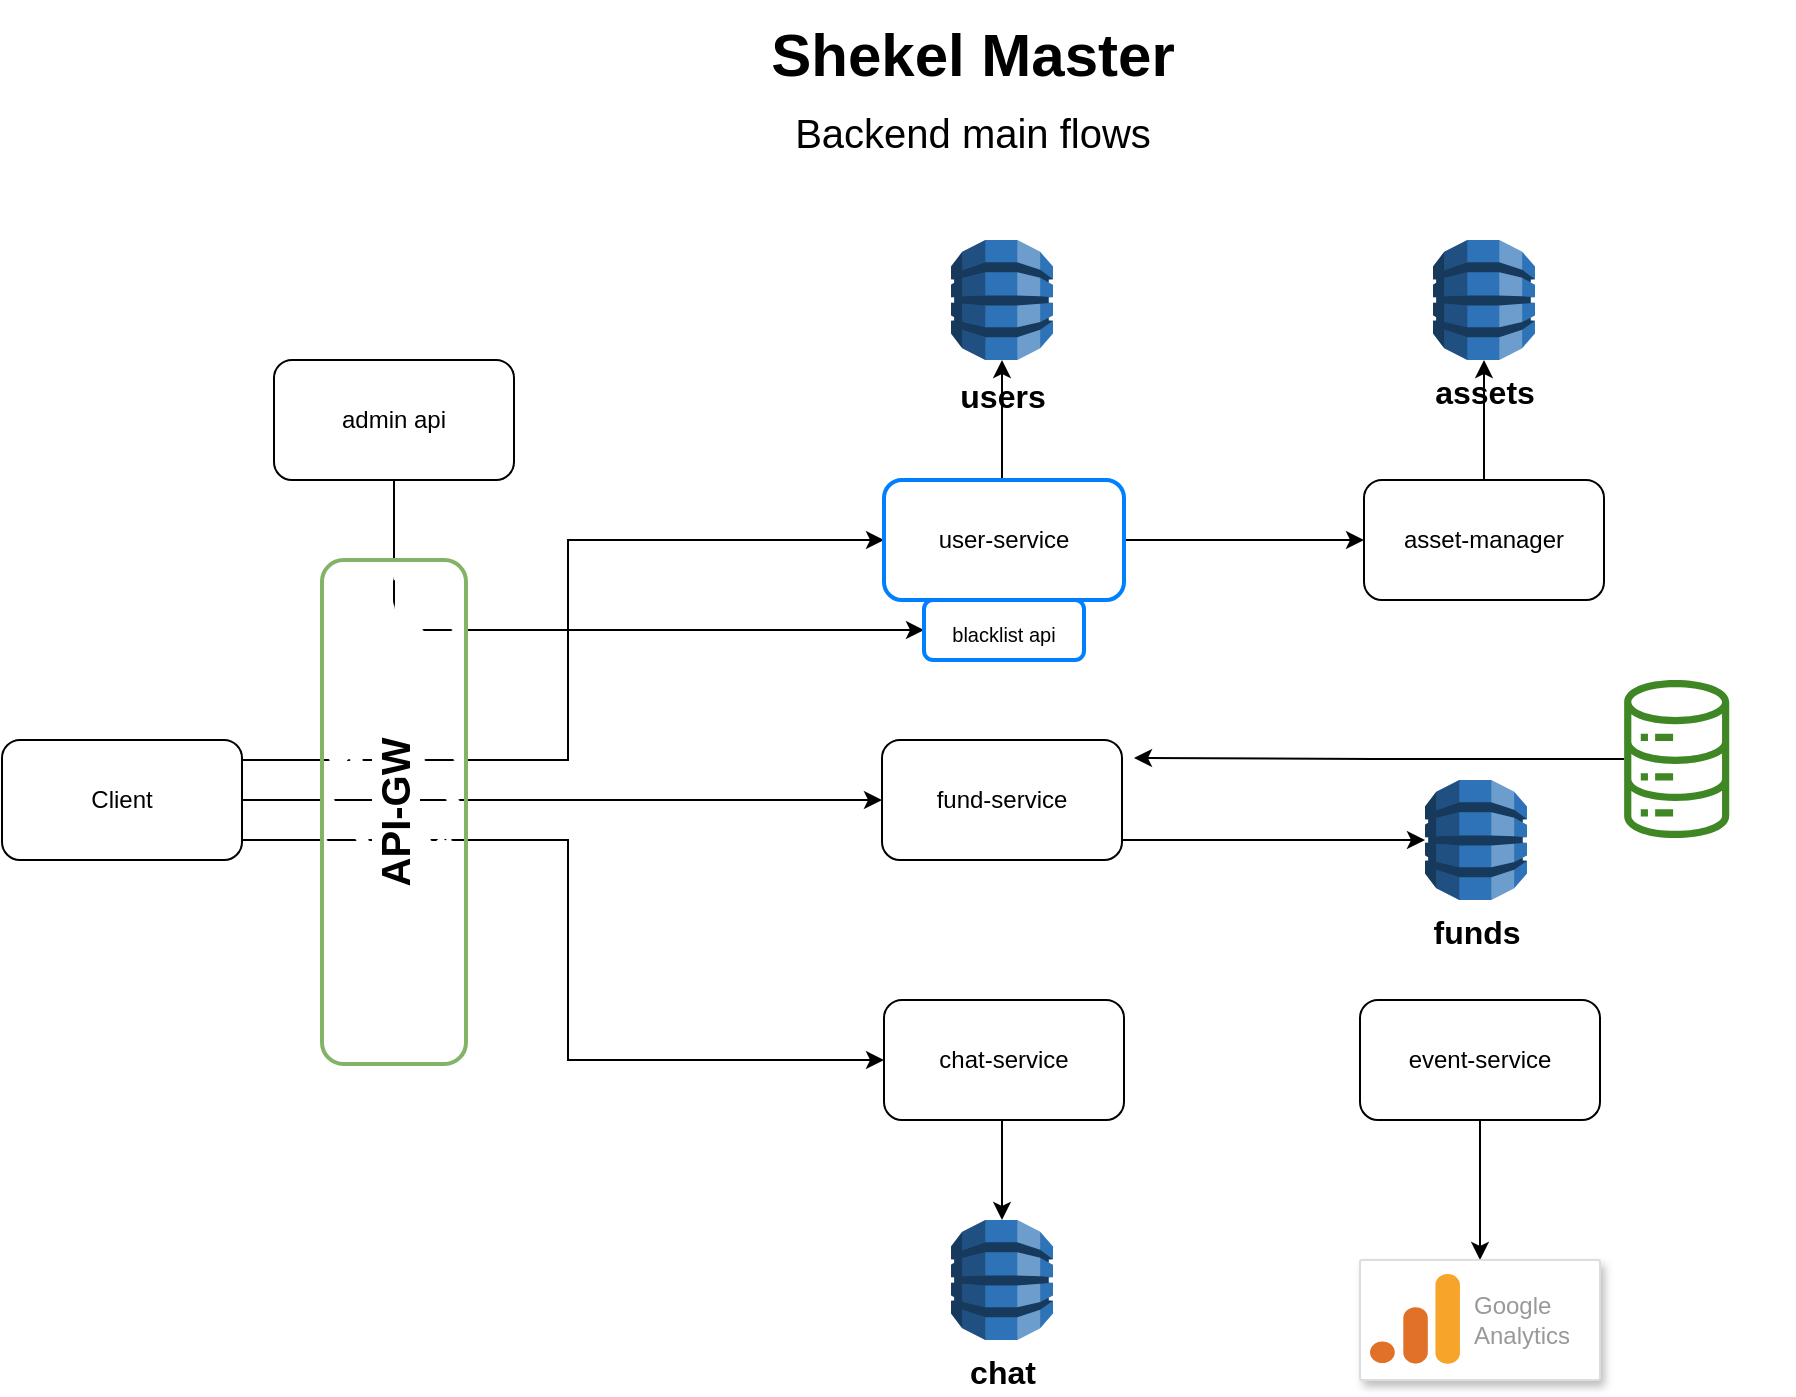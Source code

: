 <mxfile version="21.5.0" type="github">
  <diagram name="Page-1" id="XgMOEscwx5hZcMK_4aCy">
    <mxGraphModel dx="2284" dy="756" grid="1" gridSize="10" guides="1" tooltips="1" connect="1" arrows="1" fold="1" page="1" pageScale="1" pageWidth="850" pageHeight="1100" background="none" math="0" shadow="0">
      <root>
        <mxCell id="0" />
        <mxCell id="1" parent="0" />
        <mxCell id="GsBKsf8TpQu5gTxtHSTQ-17" style="edgeStyle=orthogonalEdgeStyle;rounded=0;orthogonalLoop=1;jettySize=auto;html=1;entryX=0;entryY=0.5;entryDx=0;entryDy=0;" edge="1" parent="1" source="GsBKsf8TpQu5gTxtHSTQ-1" target="GsBKsf8TpQu5gTxtHSTQ-10">
          <mxGeometry relative="1" as="geometry">
            <mxPoint x="-45" y="480" as="targetPoint" />
          </mxGeometry>
        </mxCell>
        <mxCell id="GsBKsf8TpQu5gTxtHSTQ-18" style="edgeStyle=orthogonalEdgeStyle;rounded=0;orthogonalLoop=1;jettySize=auto;html=1;entryX=0;entryY=0.5;entryDx=0;entryDy=0;" edge="1" parent="1" source="GsBKsf8TpQu5gTxtHSTQ-1" target="GsBKsf8TpQu5gTxtHSTQ-2">
          <mxGeometry relative="1" as="geometry">
            <Array as="points">
              <mxPoint x="-177" y="460" />
              <mxPoint x="-177" y="350" />
            </Array>
          </mxGeometry>
        </mxCell>
        <mxCell id="GsBKsf8TpQu5gTxtHSTQ-22" style="edgeStyle=orthogonalEdgeStyle;rounded=0;orthogonalLoop=1;jettySize=auto;html=1;entryX=0;entryY=0.5;entryDx=0;entryDy=0;" edge="1" parent="1" source="GsBKsf8TpQu5gTxtHSTQ-1" target="GsBKsf8TpQu5gTxtHSTQ-20">
          <mxGeometry relative="1" as="geometry">
            <Array as="points">
              <mxPoint x="-177" y="500" />
              <mxPoint x="-177" y="610" />
            </Array>
          </mxGeometry>
        </mxCell>
        <mxCell id="GsBKsf8TpQu5gTxtHSTQ-1" value="Client" style="rounded=1;whiteSpace=wrap;html=1;" vertex="1" parent="1">
          <mxGeometry x="-460" y="450" width="120" height="60" as="geometry" />
        </mxCell>
        <mxCell id="GsBKsf8TpQu5gTxtHSTQ-21" value="" style="edgeStyle=orthogonalEdgeStyle;rounded=0;orthogonalLoop=1;jettySize=auto;html=1;" edge="1" parent="1" source="GsBKsf8TpQu5gTxtHSTQ-2" target="GsBKsf8TpQu5gTxtHSTQ-5">
          <mxGeometry relative="1" as="geometry" />
        </mxCell>
        <mxCell id="GsBKsf8TpQu5gTxtHSTQ-33" style="edgeStyle=orthogonalEdgeStyle;rounded=0;orthogonalLoop=1;jettySize=auto;html=1;entryX=0.5;entryY=1;entryDx=0;entryDy=0;entryPerimeter=0;" edge="1" parent="1" source="GsBKsf8TpQu5gTxtHSTQ-2" target="GsBKsf8TpQu5gTxtHSTQ-24">
          <mxGeometry relative="1" as="geometry">
            <Array as="points">
              <mxPoint x="40" y="300" />
              <mxPoint x="40" y="300" />
            </Array>
          </mxGeometry>
        </mxCell>
        <mxCell id="GsBKsf8TpQu5gTxtHSTQ-2" value="user-service" style="rounded=1;whiteSpace=wrap;html=1;strokeColor=#007FFF;strokeWidth=2;" vertex="1" parent="1">
          <mxGeometry x="-19" y="320" width="120" height="60" as="geometry" />
        </mxCell>
        <mxCell id="GsBKsf8TpQu5gTxtHSTQ-32" style="edgeStyle=orthogonalEdgeStyle;rounded=0;orthogonalLoop=1;jettySize=auto;html=1;entryX=0.5;entryY=1;entryDx=0;entryDy=0;entryPerimeter=0;" edge="1" parent="1" source="GsBKsf8TpQu5gTxtHSTQ-5" target="GsBKsf8TpQu5gTxtHSTQ-25">
          <mxGeometry relative="1" as="geometry" />
        </mxCell>
        <mxCell id="GsBKsf8TpQu5gTxtHSTQ-5" value="asset-manager" style="rounded=1;whiteSpace=wrap;html=1;" vertex="1" parent="1">
          <mxGeometry x="221" y="320" width="120" height="60" as="geometry" />
        </mxCell>
        <mxCell id="GsBKsf8TpQu5gTxtHSTQ-23" value="" style="edgeStyle=orthogonalEdgeStyle;rounded=0;orthogonalLoop=1;jettySize=auto;html=1;" edge="1" parent="1" source="GsBKsf8TpQu5gTxtHSTQ-6" target="GsBKsf8TpQu5gTxtHSTQ-11">
          <mxGeometry relative="1" as="geometry" />
        </mxCell>
        <mxCell id="GsBKsf8TpQu5gTxtHSTQ-6" value="event-service" style="rounded=1;whiteSpace=wrap;html=1;" vertex="1" parent="1">
          <mxGeometry x="219" y="580" width="120" height="60" as="geometry" />
        </mxCell>
        <mxCell id="GsBKsf8TpQu5gTxtHSTQ-28" style="edgeStyle=orthogonalEdgeStyle;rounded=0;orthogonalLoop=1;jettySize=auto;html=1;entryX=0;entryY=0.5;entryDx=0;entryDy=0;" edge="1" parent="1" source="GsBKsf8TpQu5gTxtHSTQ-7" target="GsBKsf8TpQu5gTxtHSTQ-27">
          <mxGeometry relative="1" as="geometry">
            <Array as="points">
              <mxPoint x="-264" y="395" />
            </Array>
          </mxGeometry>
        </mxCell>
        <mxCell id="GsBKsf8TpQu5gTxtHSTQ-7" value="admin api" style="rounded=1;whiteSpace=wrap;html=1;" vertex="1" parent="1">
          <mxGeometry x="-324" y="260" width="120" height="60" as="geometry" />
        </mxCell>
        <mxCell id="GsBKsf8TpQu5gTxtHSTQ-9" value="&lt;span style=&quot;&quot;&gt;&lt;b&gt;&lt;font style=&quot;font-size: 20px;&quot;&gt;API-GW&lt;/font&gt;&lt;/b&gt;&lt;br&gt;&lt;/span&gt;" style="rounded=1;whiteSpace=wrap;html=1;strokeWidth=2;fontSize=12;rotation=-90;fillStyle=zigzag-line;fillColor=default;strokeColor=#82B366;shadow=0;glass=0;sketch=0;gradientColor=none;labelBackgroundColor=default;labelBorderColor=none;" vertex="1" parent="1">
          <mxGeometry x="-390" y="450" width="252" height="72" as="geometry" />
        </mxCell>
        <mxCell id="GsBKsf8TpQu5gTxtHSTQ-30" style="edgeStyle=orthogonalEdgeStyle;rounded=0;orthogonalLoop=1;jettySize=auto;html=1;entryX=0;entryY=0.5;entryDx=0;entryDy=0;entryPerimeter=0;" edge="1" parent="1" source="GsBKsf8TpQu5gTxtHSTQ-10" target="GsBKsf8TpQu5gTxtHSTQ-29">
          <mxGeometry relative="1" as="geometry">
            <Array as="points">
              <mxPoint x="200" y="500" />
              <mxPoint x="200" y="500" />
            </Array>
          </mxGeometry>
        </mxCell>
        <mxCell id="GsBKsf8TpQu5gTxtHSTQ-10" value="fund-service" style="rounded=1;whiteSpace=wrap;html=1;" vertex="1" parent="1">
          <mxGeometry x="-20" y="450" width="120" height="60" as="geometry" />
        </mxCell>
        <mxCell id="GsBKsf8TpQu5gTxtHSTQ-11" value="" style="strokeColor=#dddddd;shadow=1;strokeWidth=1;rounded=1;absoluteArcSize=1;arcSize=2;" vertex="1" parent="1">
          <mxGeometry x="219" y="710" width="120" height="60" as="geometry" />
        </mxCell>
        <mxCell id="GsBKsf8TpQu5gTxtHSTQ-12" value="Google&#xa;Analytics" style="sketch=0;dashed=0;connectable=0;html=1;fillColor=#5184F3;strokeColor=none;shape=mxgraph.gcp2.google_analytics;part=1;labelPosition=right;verticalLabelPosition=middle;align=left;verticalAlign=middle;spacingLeft=5;fontColor=#999999;fontSize=12;" vertex="1" parent="GsBKsf8TpQu5gTxtHSTQ-11">
          <mxGeometry width="45" height="45" relative="1" as="geometry">
            <mxPoint x="5" y="7" as="offset" />
          </mxGeometry>
        </mxCell>
        <mxCell id="GsBKsf8TpQu5gTxtHSTQ-31" style="edgeStyle=orthogonalEdgeStyle;rounded=0;orthogonalLoop=1;jettySize=auto;html=1;entryX=1.05;entryY=0.15;entryDx=0;entryDy=0;entryPerimeter=0;" edge="1" parent="1" source="GsBKsf8TpQu5gTxtHSTQ-15" target="GsBKsf8TpQu5gTxtHSTQ-10">
          <mxGeometry relative="1" as="geometry" />
        </mxCell>
        <mxCell id="GsBKsf8TpQu5gTxtHSTQ-15" value="&lt;font style=&quot;font-size: 16px;&quot; color=&quot;#ffffff&quot;&gt;&lt;b&gt;GovernmentDB&lt;/b&gt;&lt;/font&gt;" style="sketch=0;outlineConnect=0;fontColor=#232F3E;gradientColor=none;fillColor=#3F8624;strokeColor=none;dashed=0;verticalLabelPosition=bottom;verticalAlign=top;align=center;html=1;fontSize=12;fontStyle=0;aspect=fixed;pointerEvents=1;shape=mxgraph.aws4.iot_analytics_data_store;" vertex="1" parent="1">
          <mxGeometry x="350" y="420" width="54.69" height="79" as="geometry" />
        </mxCell>
        <mxCell id="GsBKsf8TpQu5gTxtHSTQ-34" style="edgeStyle=orthogonalEdgeStyle;rounded=0;orthogonalLoop=1;jettySize=auto;html=1;entryX=0.5;entryY=0;entryDx=0;entryDy=0;entryPerimeter=0;" edge="1" parent="1" source="GsBKsf8TpQu5gTxtHSTQ-20" target="GsBKsf8TpQu5gTxtHSTQ-26">
          <mxGeometry relative="1" as="geometry">
            <Array as="points">
              <mxPoint x="40" y="650" />
              <mxPoint x="40" y="650" />
            </Array>
          </mxGeometry>
        </mxCell>
        <mxCell id="GsBKsf8TpQu5gTxtHSTQ-20" value="chat-service" style="rounded=1;whiteSpace=wrap;html=1;" vertex="1" parent="1">
          <mxGeometry x="-19" y="580" width="120" height="60" as="geometry" />
        </mxCell>
        <mxCell id="GsBKsf8TpQu5gTxtHSTQ-24" value="&lt;p style=&quot;text-align: right; line-height: 0%;&quot;&gt;&lt;b&gt;&lt;font style=&quot;font-size: 16px;&quot;&gt;users&lt;/font&gt;&lt;/b&gt;&lt;br&gt;&lt;/p&gt;" style="outlineConnect=0;dashed=0;verticalLabelPosition=bottom;verticalAlign=top;align=center;html=1;shape=mxgraph.aws3.dynamo_db;fillColor=#2E73B8;gradientColor=none;" vertex="1" parent="1">
          <mxGeometry x="14.5" y="200" width="51" height="60" as="geometry" />
        </mxCell>
        <mxCell id="GsBKsf8TpQu5gTxtHSTQ-25" value="&lt;font size=&quot;1&quot; style=&quot;&quot;&gt;&lt;b style=&quot;font-size: 16px;&quot;&gt;assets&lt;/b&gt;&lt;/font&gt;" style="outlineConnect=0;dashed=0;verticalLabelPosition=bottom;verticalAlign=top;align=center;html=1;shape=mxgraph.aws3.dynamo_db;fillColor=#2E73B8;gradientColor=none;" vertex="1" parent="1">
          <mxGeometry x="255.5" y="200" width="51" height="60" as="geometry" />
        </mxCell>
        <mxCell id="GsBKsf8TpQu5gTxtHSTQ-26" value="&lt;b&gt;&lt;font style=&quot;font-size: 16px;&quot;&gt;chat&lt;/font&gt;&lt;/b&gt;" style="outlineConnect=0;dashed=0;verticalLabelPosition=bottom;verticalAlign=top;align=center;html=1;shape=mxgraph.aws3.dynamo_db;fillColor=#2E73B8;gradientColor=none;" vertex="1" parent="1">
          <mxGeometry x="14.5" y="690" width="51" height="60" as="geometry" />
        </mxCell>
        <mxCell id="GsBKsf8TpQu5gTxtHSTQ-27" value="&lt;font size=&quot;1&quot;&gt;blacklist api&lt;/font&gt;" style="rounded=1;whiteSpace=wrap;html=1;strokeColor=#007FFF;strokeWidth=2;fontSize=15;glass=0;shadow=0;sketch=0;" vertex="1" parent="1">
          <mxGeometry x="1" y="380" width="80" height="30" as="geometry" />
        </mxCell>
        <mxCell id="GsBKsf8TpQu5gTxtHSTQ-29" value="&lt;b&gt;&lt;font style=&quot;font-size: 16px;&quot;&gt;funds&lt;/font&gt;&lt;/b&gt;" style="outlineConnect=0;dashed=0;verticalLabelPosition=bottom;verticalAlign=top;align=center;html=1;shape=mxgraph.aws3.dynamo_db;fillColor=#2E73B8;gradientColor=none;" vertex="1" parent="1">
          <mxGeometry x="251.5" y="470" width="51" height="60" as="geometry" />
        </mxCell>
        <mxCell id="GsBKsf8TpQu5gTxtHSTQ-38" value="&lt;font style=&quot;font-size: 20px;&quot;&gt;&lt;b style=&quot;font-size: 30px;&quot;&gt;Shekel Master&lt;/b&gt;&lt;br&gt;&lt;font style=&quot;font-size: 20px;&quot;&gt;Backend&amp;nbsp;&lt;/font&gt;&lt;/font&gt;&lt;font style=&quot;font-size: 20px;&quot;&gt;main flows&lt;/font&gt;&lt;font size=&quot;1&quot; style=&quot;&quot;&gt;&lt;b style=&quot;font-size: 30px;&quot;&gt;&lt;br&gt;&lt;/b&gt;&lt;/font&gt;" style="text;html=1;align=center;verticalAlign=middle;resizable=0;points=[];autosize=1;strokeColor=none;fillColor=none;" vertex="1" parent="1">
          <mxGeometry x="-90" y="80" width="230" height="90" as="geometry" />
        </mxCell>
      </root>
    </mxGraphModel>
  </diagram>
</mxfile>
